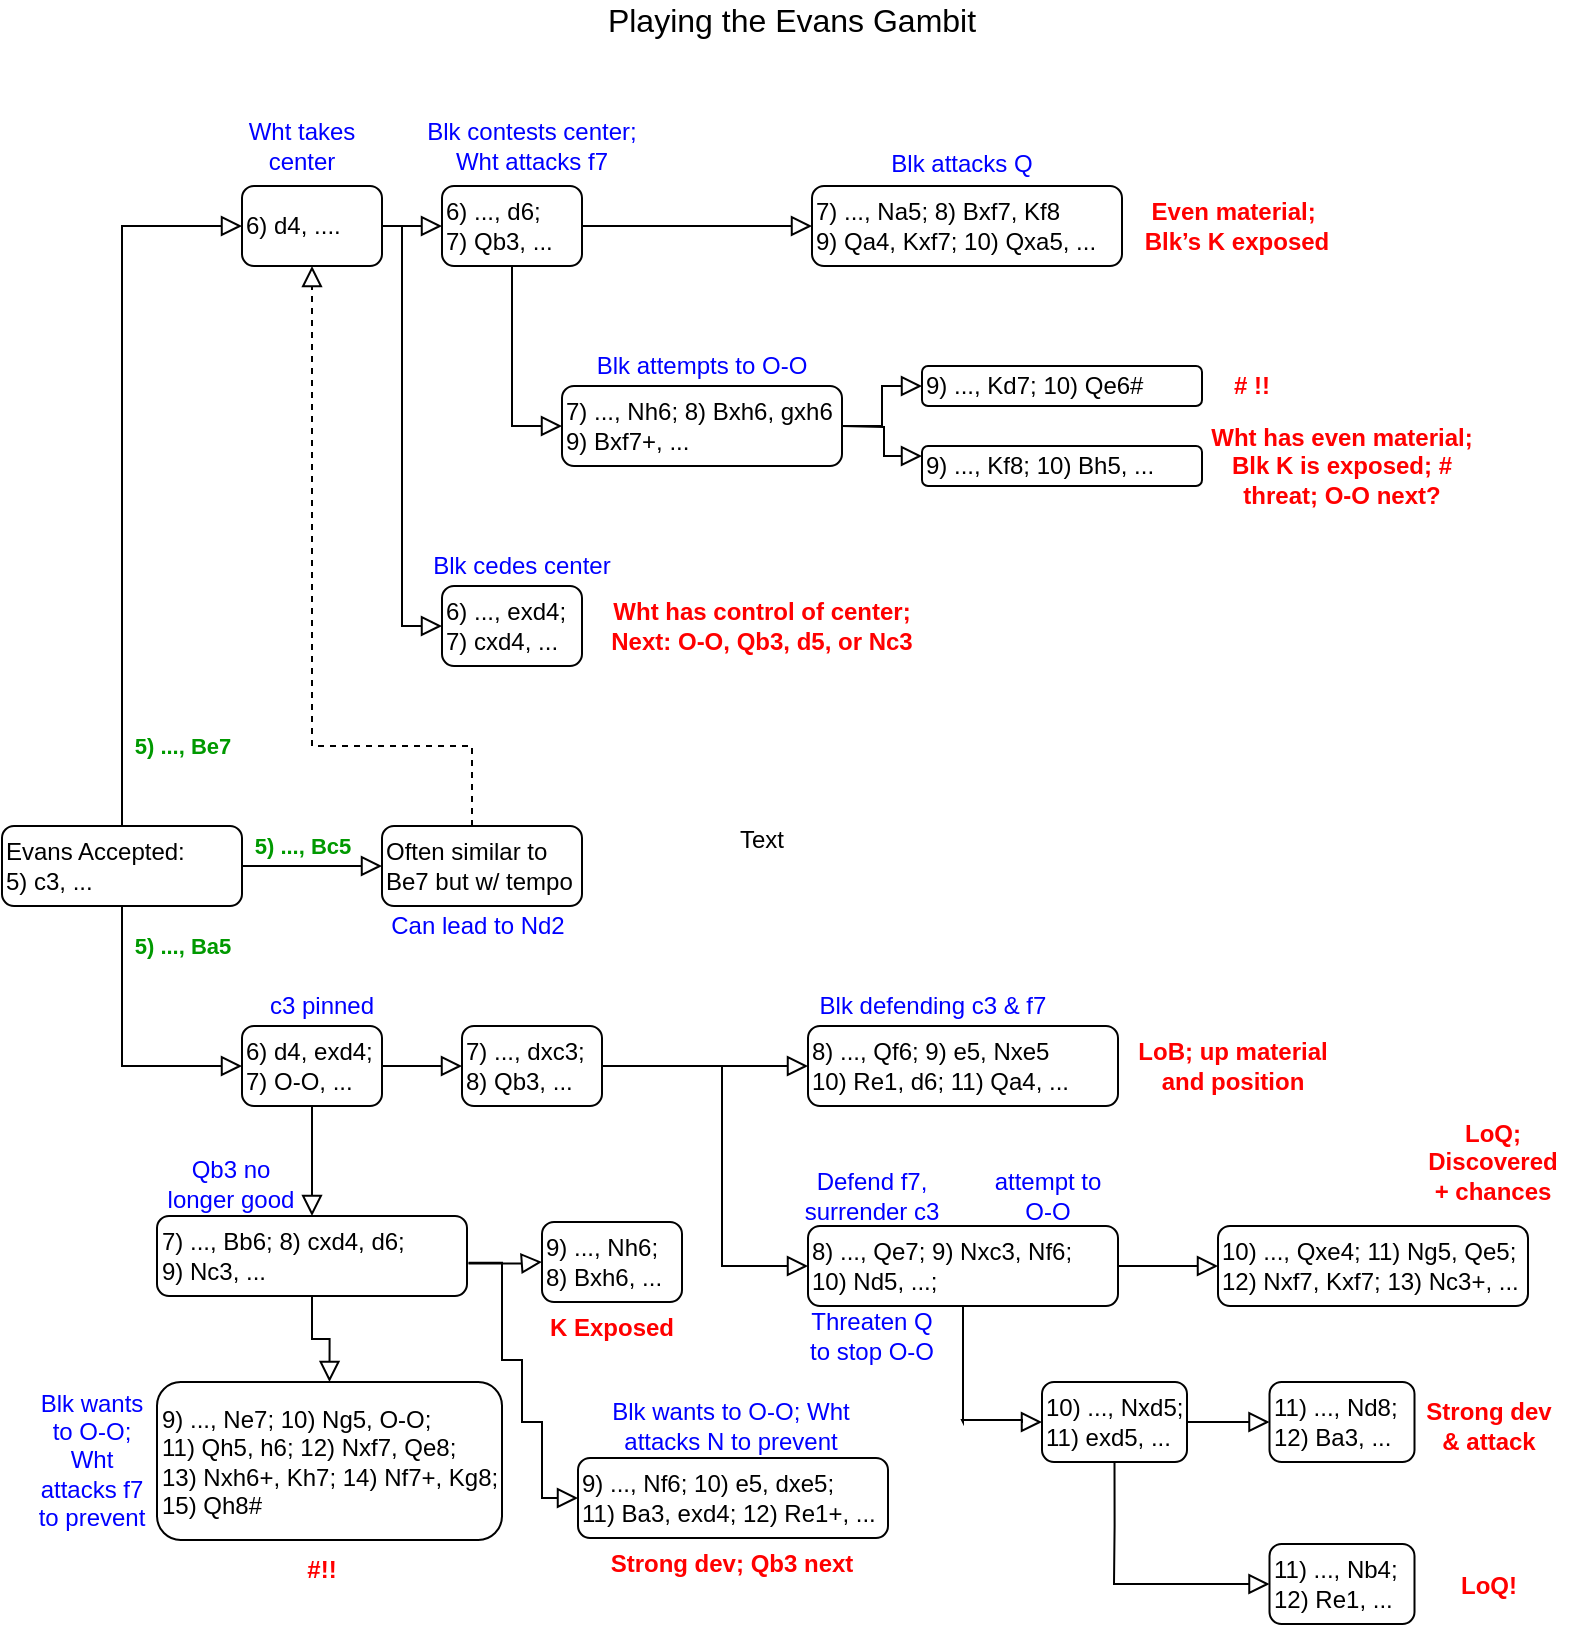 <mxfile version="13.4.9" type="github">
  <diagram id="C5RBs43oDa-KdzZeNtuy" name="Page-1">
    <mxGraphModel dx="1241" dy="806" grid="1" gridSize="10" guides="1" tooltips="1" connect="1" arrows="1" fold="1" page="1" pageScale="1" pageWidth="827" pageHeight="1169" math="0" shadow="0">
      <root>
        <mxCell id="WIyWlLk6GJQsqaUBKTNV-0" />
        <mxCell id="WIyWlLk6GJQsqaUBKTNV-1" parent="WIyWlLk6GJQsqaUBKTNV-0" />
        <mxCell id="WIyWlLk6GJQsqaUBKTNV-2" value="5) ..., Be7" style="rounded=0;html=1;jettySize=auto;orthogonalLoop=1;fontSize=11;endArrow=block;endFill=0;endSize=8;strokeWidth=1;shadow=0;labelBackgroundColor=none;edgeStyle=orthogonalEdgeStyle;entryX=0;entryY=0.5;entryDx=0;entryDy=0;fontStyle=1;fontColor=#009900;" parent="WIyWlLk6GJQsqaUBKTNV-1" source="WIyWlLk6GJQsqaUBKTNV-3" target="hNoJVzoelpF0o08Z8zgl-0" edge="1">
          <mxGeometry x="0.833" y="-260" relative="1" as="geometry">
            <mxPoint x="170" y="173" as="targetPoint" />
            <mxPoint as="offset" />
          </mxGeometry>
        </mxCell>
        <mxCell id="WIyWlLk6GJQsqaUBKTNV-3" value="Evans Accepted:&lt;br&gt;5) c3, ..." style="rounded=1;whiteSpace=wrap;html=1;fontSize=12;glass=0;strokeWidth=1;shadow=0;align=left;" parent="WIyWlLk6GJQsqaUBKTNV-1" vertex="1">
          <mxGeometry x="20" y="443" width="120" height="40" as="geometry" />
        </mxCell>
        <mxCell id="hNoJVzoelpF0o08Z8zgl-0" value="6) d4, ....&amp;nbsp;" style="rounded=1;whiteSpace=wrap;html=1;fontSize=12;glass=0;strokeWidth=1;shadow=0;align=left;" parent="WIyWlLk6GJQsqaUBKTNV-1" vertex="1">
          <mxGeometry x="140" y="123" width="70" height="40" as="geometry" />
        </mxCell>
        <mxCell id="hNoJVzoelpF0o08Z8zgl-1" value="" style="rounded=0;html=1;jettySize=auto;orthogonalLoop=1;fontSize=11;endArrow=block;endFill=0;endSize=8;strokeWidth=1;shadow=0;labelBackgroundColor=none;edgeStyle=orthogonalEdgeStyle;exitX=1;exitY=0.5;exitDx=0;exitDy=0;entryX=0;entryY=0.5;entryDx=0;entryDy=0;" parent="WIyWlLk6GJQsqaUBKTNV-1" source="hNoJVzoelpF0o08Z8zgl-0" target="hNoJVzoelpF0o08Z8zgl-2" edge="1">
          <mxGeometry relative="1" as="geometry">
            <mxPoint x="315" y="243" as="sourcePoint" />
            <mxPoint x="245" y="143" as="targetPoint" />
          </mxGeometry>
        </mxCell>
        <mxCell id="hNoJVzoelpF0o08Z8zgl-2" value="6) ..., d6; &lt;br&gt;7) Qb3, ...&amp;nbsp;" style="rounded=1;whiteSpace=wrap;html=1;fontSize=12;glass=0;strokeWidth=1;shadow=0;align=left;" parent="WIyWlLk6GJQsqaUBKTNV-1" vertex="1">
          <mxGeometry x="240" y="123" width="70" height="40" as="geometry" />
        </mxCell>
        <mxCell id="hNoJVzoelpF0o08Z8zgl-3" value="7) ..., Na5; 8) Bxf7, Kf8&lt;br&gt;9) Qa4, Kxf7; 10) Qxa5, ..." style="rounded=1;whiteSpace=wrap;html=1;fontSize=12;glass=0;strokeWidth=1;shadow=0;align=left;" parent="WIyWlLk6GJQsqaUBKTNV-1" vertex="1">
          <mxGeometry x="425" y="123" width="155" height="40" as="geometry" />
        </mxCell>
        <mxCell id="hNoJVzoelpF0o08Z8zgl-6" value="" style="rounded=0;html=1;jettySize=auto;orthogonalLoop=1;fontSize=11;endArrow=block;endFill=0;endSize=8;strokeWidth=1;shadow=0;labelBackgroundColor=none;edgeStyle=orthogonalEdgeStyle;exitX=1;exitY=0.5;exitDx=0;exitDy=0;entryX=0;entryY=0.5;entryDx=0;entryDy=0;" parent="WIyWlLk6GJQsqaUBKTNV-1" source="hNoJVzoelpF0o08Z8zgl-2" target="hNoJVzoelpF0o08Z8zgl-3" edge="1">
          <mxGeometry relative="1" as="geometry">
            <mxPoint x="220" y="153" as="sourcePoint" />
            <mxPoint x="255" y="153" as="targetPoint" />
          </mxGeometry>
        </mxCell>
        <mxCell id="hNoJVzoelpF0o08Z8zgl-10" value="Wht takes center" style="text;html=1;strokeColor=none;fillColor=none;align=center;verticalAlign=middle;whiteSpace=wrap;rounded=0;fontColor=#0000FF;" parent="WIyWlLk6GJQsqaUBKTNV-1" vertex="1">
          <mxGeometry x="140" y="93" width="60" height="20" as="geometry" />
        </mxCell>
        <mxCell id="hNoJVzoelpF0o08Z8zgl-12" value="Blk attacks Q" style="text;html=1;strokeColor=none;fillColor=none;align=center;verticalAlign=middle;whiteSpace=wrap;rounded=0;fontColor=#0000FF;" parent="WIyWlLk6GJQsqaUBKTNV-1" vertex="1">
          <mxGeometry x="420" y="102" width="160" height="20" as="geometry" />
        </mxCell>
        <mxCell id="hNoJVzoelpF0o08Z8zgl-13" value="Blk cedes center" style="text;html=1;strokeColor=none;fillColor=none;align=center;verticalAlign=middle;whiteSpace=wrap;rounded=0;fontColor=#0000FF;" parent="WIyWlLk6GJQsqaUBKTNV-1" vertex="1">
          <mxGeometry x="230" y="303" width="100" height="20" as="geometry" />
        </mxCell>
        <mxCell id="hNoJVzoelpF0o08Z8zgl-14" value="&lt;b&gt;Even material;&amp;nbsp;&lt;br&gt;Blk’s K exposed&lt;br&gt;&lt;/b&gt;" style="text;html=1;strokeColor=none;fillColor=none;align=center;verticalAlign=middle;whiteSpace=wrap;rounded=0;fontColor=#FF0000;" parent="WIyWlLk6GJQsqaUBKTNV-1" vertex="1">
          <mxGeometry x="580" y="133" width="115" height="20" as="geometry" />
        </mxCell>
        <mxCell id="hNoJVzoelpF0o08Z8zgl-15" value="7) ..., Nh6; 8) Bxh6, gxh6&lt;br&gt;9) Bxf7+, ...&amp;nbsp;" style="rounded=1;whiteSpace=wrap;html=1;fontSize=12;glass=0;strokeWidth=1;shadow=0;align=left;" parent="WIyWlLk6GJQsqaUBKTNV-1" vertex="1">
          <mxGeometry x="300" y="223" width="140" height="40" as="geometry" />
        </mxCell>
        <mxCell id="hNoJVzoelpF0o08Z8zgl-16" value="" style="rounded=0;html=1;jettySize=auto;orthogonalLoop=1;fontSize=11;endArrow=block;endFill=0;endSize=8;strokeWidth=1;shadow=0;labelBackgroundColor=none;edgeStyle=orthogonalEdgeStyle;exitX=0.5;exitY=1;exitDx=0;exitDy=0;entryX=0;entryY=0.5;entryDx=0;entryDy=0;" parent="WIyWlLk6GJQsqaUBKTNV-1" source="hNoJVzoelpF0o08Z8zgl-2" target="hNoJVzoelpF0o08Z8zgl-15" edge="1">
          <mxGeometry relative="1" as="geometry">
            <mxPoint x="279" y="183" as="sourcePoint" />
            <mxPoint x="394" y="183" as="targetPoint" />
          </mxGeometry>
        </mxCell>
        <mxCell id="hNoJVzoelpF0o08Z8zgl-17" value="9) ..., Kd7; 10) Qe6#" style="rounded=1;whiteSpace=wrap;html=1;fontSize=12;glass=0;strokeWidth=1;shadow=0;align=left;" parent="WIyWlLk6GJQsqaUBKTNV-1" vertex="1">
          <mxGeometry x="480" y="213" width="140" height="20" as="geometry" />
        </mxCell>
        <mxCell id="hNoJVzoelpF0o08Z8zgl-18" value="9) ..., Kf8; 10) Bh5, ..." style="rounded=1;whiteSpace=wrap;html=1;fontSize=12;glass=0;strokeWidth=1;shadow=0;align=left;" parent="WIyWlLk6GJQsqaUBKTNV-1" vertex="1">
          <mxGeometry x="480" y="253" width="140" height="20" as="geometry" />
        </mxCell>
        <mxCell id="hNoJVzoelpF0o08Z8zgl-19" value="" style="rounded=0;html=1;jettySize=auto;orthogonalLoop=1;fontSize=11;endArrow=block;endFill=0;endSize=8;strokeWidth=1;shadow=0;labelBackgroundColor=none;edgeStyle=orthogonalEdgeStyle;entryX=0;entryY=0.5;entryDx=0;entryDy=0;exitX=1;exitY=0.5;exitDx=0;exitDy=0;" parent="WIyWlLk6GJQsqaUBKTNV-1" source="hNoJVzoelpF0o08Z8zgl-15" target="hNoJVzoelpF0o08Z8zgl-17" edge="1">
          <mxGeometry relative="1" as="geometry">
            <mxPoint x="480" y="263" as="sourcePoint" />
            <mxPoint x="555" y="262.5" as="targetPoint" />
          </mxGeometry>
        </mxCell>
        <mxCell id="hNoJVzoelpF0o08Z8zgl-20" value="" style="rounded=0;html=1;jettySize=auto;orthogonalLoop=1;fontSize=11;endArrow=block;endFill=0;endSize=8;strokeWidth=1;shadow=0;labelBackgroundColor=none;edgeStyle=orthogonalEdgeStyle;entryX=0;entryY=0.25;entryDx=0;entryDy=0;" parent="WIyWlLk6GJQsqaUBKTNV-1" target="hNoJVzoelpF0o08Z8zgl-18" edge="1">
          <mxGeometry relative="1" as="geometry">
            <mxPoint x="440" y="243" as="sourcePoint" />
            <mxPoint x="490" y="253" as="targetPoint" />
          </mxGeometry>
        </mxCell>
        <mxCell id="hNoJVzoelpF0o08Z8zgl-21" value="Blk attempts to O-O" style="text;html=1;strokeColor=none;fillColor=none;align=center;verticalAlign=middle;whiteSpace=wrap;rounded=0;fontColor=#0000FF;" parent="WIyWlLk6GJQsqaUBKTNV-1" vertex="1">
          <mxGeometry x="300" y="203" width="140" height="20" as="geometry" />
        </mxCell>
        <mxCell id="hNoJVzoelpF0o08Z8zgl-22" value="&lt;b&gt;# !!&lt;br&gt;&lt;/b&gt;" style="text;html=1;strokeColor=none;fillColor=none;align=center;verticalAlign=middle;whiteSpace=wrap;rounded=0;fontColor=#FF0000;" parent="WIyWlLk6GJQsqaUBKTNV-1" vertex="1">
          <mxGeometry x="620" y="213" width="50" height="20" as="geometry" />
        </mxCell>
        <mxCell id="hNoJVzoelpF0o08Z8zgl-23" value="&lt;b&gt;Wht has even material; Blk K is exposed; # threat; O-O next?&lt;br&gt;&lt;/b&gt;" style="text;html=1;strokeColor=none;fillColor=none;align=center;verticalAlign=middle;whiteSpace=wrap;rounded=0;fontColor=#FF0000;" parent="WIyWlLk6GJQsqaUBKTNV-1" vertex="1">
          <mxGeometry x="620" y="253" width="140" height="20" as="geometry" />
        </mxCell>
        <mxCell id="hNoJVzoelpF0o08Z8zgl-24" value="6) ..., exd4; &lt;br&gt;7) cxd4, ...&amp;nbsp;" style="rounded=1;whiteSpace=wrap;html=1;fontSize=12;glass=0;strokeWidth=1;shadow=0;align=left;" parent="WIyWlLk6GJQsqaUBKTNV-1" vertex="1">
          <mxGeometry x="240" y="323" width="70" height="40" as="geometry" />
        </mxCell>
        <mxCell id="hNoJVzoelpF0o08Z8zgl-27" value="" style="rounded=0;html=1;jettySize=auto;orthogonalLoop=1;fontSize=11;endArrow=block;endFill=0;endSize=8;strokeWidth=1;shadow=0;labelBackgroundColor=none;edgeStyle=orthogonalEdgeStyle;entryX=0;entryY=0.5;entryDx=0;entryDy=0;" parent="WIyWlLk6GJQsqaUBKTNV-1" target="hNoJVzoelpF0o08Z8zgl-24" edge="1">
          <mxGeometry relative="1" as="geometry">
            <mxPoint x="210" y="143" as="sourcePoint" />
            <mxPoint x="310" y="253" as="targetPoint" />
            <Array as="points">
              <mxPoint x="220" y="143" />
              <mxPoint x="220" y="343" />
            </Array>
          </mxGeometry>
        </mxCell>
        <mxCell id="hNoJVzoelpF0o08Z8zgl-28" value="Blk contests center; Wht attacks f7" style="text;html=1;strokeColor=none;fillColor=none;align=center;verticalAlign=middle;whiteSpace=wrap;rounded=0;fontColor=#0000FF;" parent="WIyWlLk6GJQsqaUBKTNV-1" vertex="1">
          <mxGeometry x="230" y="93" width="110" height="20" as="geometry" />
        </mxCell>
        <mxCell id="hNoJVzoelpF0o08Z8zgl-31" value="&lt;b&gt;Wht has control of center; Next: O-O, Qb3, d5, or Nc3&lt;br&gt;&lt;/b&gt;" style="text;html=1;strokeColor=none;fillColor=none;align=center;verticalAlign=middle;whiteSpace=wrap;rounded=0;fontColor=#FF0000;" parent="WIyWlLk6GJQsqaUBKTNV-1" vertex="1">
          <mxGeometry x="320" y="333" width="160" height="20" as="geometry" />
        </mxCell>
        <mxCell id="QEFQ3iD0QcqnyX58_tor-0" value="Often similar to Be7 but w/ tempo" style="rounded=1;whiteSpace=wrap;html=1;fontSize=12;glass=0;strokeWidth=1;shadow=0;align=left;" parent="WIyWlLk6GJQsqaUBKTNV-1" vertex="1">
          <mxGeometry x="210" y="443" width="100" height="40" as="geometry" />
        </mxCell>
        <mxCell id="QEFQ3iD0QcqnyX58_tor-1" value="5) ..., Bc5" style="rounded=0;html=1;jettySize=auto;orthogonalLoop=1;fontSize=11;endArrow=block;endFill=0;endSize=8;strokeWidth=1;shadow=0;labelBackgroundColor=none;edgeStyle=orthogonalEdgeStyle;entryX=0;entryY=0.5;entryDx=0;entryDy=0;fontStyle=1;fontColor=#009900;exitX=1;exitY=0.5;exitDx=0;exitDy=0;" parent="WIyWlLk6GJQsqaUBKTNV-1" source="WIyWlLk6GJQsqaUBKTNV-3" target="QEFQ3iD0QcqnyX58_tor-0" edge="1">
          <mxGeometry x="-0.143" y="10" relative="1" as="geometry">
            <mxPoint x="150" y="153.0" as="targetPoint" />
            <mxPoint as="offset" />
            <mxPoint x="90.034" y="453" as="sourcePoint" />
          </mxGeometry>
        </mxCell>
        <mxCell id="QEFQ3iD0QcqnyX58_tor-2" value="" style="rounded=0;html=1;jettySize=auto;orthogonalLoop=1;fontSize=11;endArrow=block;endFill=0;endSize=8;strokeWidth=1;shadow=0;labelBackgroundColor=none;edgeStyle=orthogonalEdgeStyle;entryX=0.5;entryY=1;entryDx=0;entryDy=0;dashed=1;" parent="WIyWlLk6GJQsqaUBKTNV-1" source="QEFQ3iD0QcqnyX58_tor-0" target="hNoJVzoelpF0o08Z8zgl-0" edge="1">
          <mxGeometry relative="1" as="geometry">
            <mxPoint x="450" y="403.0" as="sourcePoint" />
            <mxPoint x="480" y="603" as="targetPoint" />
            <Array as="points">
              <mxPoint x="255" y="403" />
              <mxPoint x="175" y="403" />
            </Array>
          </mxGeometry>
        </mxCell>
        <mxCell id="QEFQ3iD0QcqnyX58_tor-3" value="Can lead to Nd2" style="text;html=1;strokeColor=none;fillColor=none;align=center;verticalAlign=middle;whiteSpace=wrap;rounded=0;fontColor=#0000FF;" parent="WIyWlLk6GJQsqaUBKTNV-1" vertex="1">
          <mxGeometry x="208" y="483" width="100" height="20" as="geometry" />
        </mxCell>
        <mxCell id="Eih6frap9FhRKET7iyO7-0" value="&lt;div&gt;6) d4, exd4;&lt;/div&gt;&lt;div&gt;7) O-O, ...&lt;br&gt; &lt;/div&gt;" style="rounded=1;whiteSpace=wrap;html=1;fontSize=12;glass=0;strokeWidth=1;shadow=0;align=left;" parent="WIyWlLk6GJQsqaUBKTNV-1" vertex="1">
          <mxGeometry x="140" y="543" width="70" height="40" as="geometry" />
        </mxCell>
        <mxCell id="Eih6frap9FhRKET7iyO7-1" value="5) ..., Ba5" style="rounded=0;html=1;jettySize=auto;orthogonalLoop=1;fontSize=11;endArrow=block;endFill=0;endSize=8;strokeWidth=1;shadow=0;labelBackgroundColor=none;edgeStyle=orthogonalEdgeStyle;entryX=0;entryY=0.5;entryDx=0;entryDy=0;fontStyle=1;fontColor=#009900;exitX=0.5;exitY=1;exitDx=0;exitDy=0;" parent="WIyWlLk6GJQsqaUBKTNV-1" source="WIyWlLk6GJQsqaUBKTNV-3" target="Eih6frap9FhRKET7iyO7-0" edge="1">
          <mxGeometry x="0.571" y="60" relative="1" as="geometry">
            <mxPoint x="150" y="153" as="targetPoint" />
            <mxPoint as="offset" />
            <mxPoint x="90" y="453" as="sourcePoint" />
          </mxGeometry>
        </mxCell>
        <mxCell id="Eih6frap9FhRKET7iyO7-2" value="c3 pinned" style="text;html=1;strokeColor=none;fillColor=none;align=center;verticalAlign=middle;whiteSpace=wrap;rounded=0;fontColor=#0000FF;" parent="WIyWlLk6GJQsqaUBKTNV-1" vertex="1">
          <mxGeometry x="150" y="523" width="60" height="20" as="geometry" />
        </mxCell>
        <mxCell id="Eih6frap9FhRKET7iyO7-3" value="&lt;div&gt;7) ..., dxc3;&lt;/div&gt;&lt;div&gt;8) Qb3, ...&lt;br&gt; &lt;/div&gt;" style="rounded=1;whiteSpace=wrap;html=1;fontSize=12;glass=0;strokeWidth=1;shadow=0;align=left;" parent="WIyWlLk6GJQsqaUBKTNV-1" vertex="1">
          <mxGeometry x="250" y="543" width="70" height="40" as="geometry" />
        </mxCell>
        <mxCell id="Eih6frap9FhRKET7iyO7-4" value="" style="rounded=0;html=1;jettySize=auto;orthogonalLoop=1;fontSize=11;endArrow=block;endFill=0;endSize=8;strokeWidth=1;shadow=0;labelBackgroundColor=none;edgeStyle=orthogonalEdgeStyle;exitX=1;exitY=0.5;exitDx=0;exitDy=0;entryX=0;entryY=0.5;entryDx=0;entryDy=0;" parent="WIyWlLk6GJQsqaUBKTNV-1" source="Eih6frap9FhRKET7iyO7-0" target="Eih6frap9FhRKET7iyO7-3" edge="1">
          <mxGeometry relative="1" as="geometry">
            <mxPoint x="230" y="562.5" as="sourcePoint" />
            <mxPoint x="240" y="563" as="targetPoint" />
          </mxGeometry>
        </mxCell>
        <mxCell id="m18mQH40ReAI_8_cLznX-0" value="8) ..., Qf6; 9) e5, Nxe5&lt;br&gt;10) Re1, d6; 11) Qa4, ..." style="rounded=1;whiteSpace=wrap;html=1;fontSize=12;glass=0;strokeWidth=1;shadow=0;align=left;" parent="WIyWlLk6GJQsqaUBKTNV-1" vertex="1">
          <mxGeometry x="423" y="543" width="155" height="40" as="geometry" />
        </mxCell>
        <mxCell id="m18mQH40ReAI_8_cLznX-2" value="" style="rounded=0;html=1;jettySize=auto;orthogonalLoop=1;fontSize=11;endArrow=block;endFill=0;endSize=8;strokeWidth=1;shadow=0;labelBackgroundColor=none;edgeStyle=orthogonalEdgeStyle;entryX=0;entryY=0.5;entryDx=0;entryDy=0;exitX=1;exitY=0.5;exitDx=0;exitDy=0;" parent="WIyWlLk6GJQsqaUBKTNV-1" source="Eih6frap9FhRKET7iyO7-3" target="m18mQH40ReAI_8_cLznX-0" edge="1">
          <mxGeometry relative="1" as="geometry">
            <mxPoint x="320" y="703" as="sourcePoint" />
            <mxPoint x="394" y="453.0" as="targetPoint" />
            <Array as="points">
              <mxPoint x="410" y="563" />
              <mxPoint x="410" y="563" />
            </Array>
          </mxGeometry>
        </mxCell>
        <mxCell id="m18mQH40ReAI_8_cLznX-3" value="Blk defending c3 &amp;amp; f7" style="text;html=1;strokeColor=none;fillColor=none;align=center;verticalAlign=middle;whiteSpace=wrap;rounded=0;fontColor=#0000FF;" parent="WIyWlLk6GJQsqaUBKTNV-1" vertex="1">
          <mxGeometry x="423" y="523" width="125" height="20" as="geometry" />
        </mxCell>
        <mxCell id="m18mQH40ReAI_8_cLznX-4" value="&lt;b&gt;LoB; up material &lt;br&gt;and position&lt;br&gt;&lt;/b&gt;" style="text;html=1;strokeColor=none;fillColor=none;align=center;verticalAlign=middle;whiteSpace=wrap;rounded=0;fontColor=#FF0000;" parent="WIyWlLk6GJQsqaUBKTNV-1" vertex="1">
          <mxGeometry x="578" y="553" width="115" height="20" as="geometry" />
        </mxCell>
        <mxCell id="m18mQH40ReAI_8_cLznX-5" value="8) ..., Qe7; 9) Nxc3, Nf6;&lt;br&gt;10) Nd5, ...;" style="rounded=1;whiteSpace=wrap;html=1;fontSize=12;glass=0;strokeWidth=1;shadow=0;align=left;" parent="WIyWlLk6GJQsqaUBKTNV-1" vertex="1">
          <mxGeometry x="423" y="643" width="155" height="40" as="geometry" />
        </mxCell>
        <mxCell id="m18mQH40ReAI_8_cLznX-6" value="" style="rounded=0;html=1;jettySize=auto;orthogonalLoop=1;fontSize=11;endArrow=block;endFill=0;endSize=8;strokeWidth=1;shadow=0;labelBackgroundColor=none;edgeStyle=orthogonalEdgeStyle;exitX=1;exitY=0.5;exitDx=0;exitDy=0;entryX=0;entryY=0.5;entryDx=0;entryDy=0;" parent="WIyWlLk6GJQsqaUBKTNV-1" source="Eih6frap9FhRKET7iyO7-3" target="m18mQH40ReAI_8_cLznX-5" edge="1">
          <mxGeometry relative="1" as="geometry">
            <mxPoint x="330" y="573" as="sourcePoint" />
            <mxPoint x="380" y="573" as="targetPoint" />
            <Array as="points">
              <mxPoint x="380" y="563" />
              <mxPoint x="380" y="663" />
            </Array>
          </mxGeometry>
        </mxCell>
        <mxCell id="m18mQH40ReAI_8_cLznX-7" value="Defend f7, surrender c3" style="text;html=1;strokeColor=none;fillColor=none;align=center;verticalAlign=middle;whiteSpace=wrap;rounded=0;fontColor=#0000FF;" parent="WIyWlLk6GJQsqaUBKTNV-1" vertex="1">
          <mxGeometry x="420" y="618" width="70" height="20" as="geometry" />
        </mxCell>
        <mxCell id="m18mQH40ReAI_8_cLznX-8" value="attempt to O-O" style="text;html=1;strokeColor=none;fillColor=none;align=center;verticalAlign=middle;whiteSpace=wrap;rounded=0;fontColor=#0000FF;" parent="WIyWlLk6GJQsqaUBKTNV-1" vertex="1">
          <mxGeometry x="508" y="618" width="70" height="20" as="geometry" />
        </mxCell>
        <mxCell id="m18mQH40ReAI_8_cLznX-9" value="Threaten Q to stop O-O" style="text;html=1;strokeColor=none;fillColor=none;align=center;verticalAlign=middle;whiteSpace=wrap;rounded=0;fontColor=#0000FF;" parent="WIyWlLk6GJQsqaUBKTNV-1" vertex="1">
          <mxGeometry x="420" y="687.5" width="70" height="20" as="geometry" />
        </mxCell>
        <mxCell id="sFezGPaMrRCGExUNzQaA-0" value="10) ..., Qxe4; 11) Ng5, Qe5;&lt;br&gt;12) Nxf7, Kxf7; 13) Nc3+, ..." style="rounded=1;whiteSpace=wrap;html=1;fontSize=12;glass=0;strokeWidth=1;shadow=0;align=left;" parent="WIyWlLk6GJQsqaUBKTNV-1" vertex="1">
          <mxGeometry x="628" y="643" width="155" height="40" as="geometry" />
        </mxCell>
        <mxCell id="sFezGPaMrRCGExUNzQaA-1" value="" style="rounded=0;html=1;jettySize=auto;orthogonalLoop=1;fontSize=11;endArrow=block;endFill=0;endSize=8;strokeWidth=1;shadow=0;labelBackgroundColor=none;edgeStyle=orthogonalEdgeStyle;exitX=1;exitY=0.5;exitDx=0;exitDy=0;" parent="WIyWlLk6GJQsqaUBKTNV-1" source="m18mQH40ReAI_8_cLznX-5" edge="1">
          <mxGeometry relative="1" as="geometry">
            <mxPoint x="588" y="662.8" as="sourcePoint" />
            <mxPoint x="628" y="663" as="targetPoint" />
            <Array as="points">
              <mxPoint x="598" y="663" />
            </Array>
          </mxGeometry>
        </mxCell>
        <mxCell id="sFezGPaMrRCGExUNzQaA-2" value="&lt;b&gt;LoQ; Discovered + chances&lt;br&gt;&lt;/b&gt;" style="text;html=1;strokeColor=none;fillColor=none;align=center;verticalAlign=middle;whiteSpace=wrap;rounded=0;fontColor=#FF0000;" parent="WIyWlLk6GJQsqaUBKTNV-1" vertex="1">
          <mxGeometry x="728" y="581" width="75" height="60" as="geometry" />
        </mxCell>
        <mxCell id="wxoNb9sK0c7LINevkv2H-0" value="&lt;div&gt;10) ..., Nxd5;&lt;/div&gt;&lt;div&gt;11) exd5, ...&lt;br&gt; &lt;/div&gt;" style="rounded=1;whiteSpace=wrap;html=1;fontSize=12;glass=0;strokeWidth=1;shadow=0;align=left;" parent="WIyWlLk6GJQsqaUBKTNV-1" vertex="1">
          <mxGeometry x="540" y="721" width="72.5" height="40" as="geometry" />
        </mxCell>
        <mxCell id="wxoNb9sK0c7LINevkv2H-2" value="&lt;div&gt;11) ..., Nd8;&lt;/div&gt;&lt;div&gt;12) Ba3, ...&lt;br&gt; &lt;/div&gt;" style="rounded=1;whiteSpace=wrap;html=1;fontSize=12;glass=0;strokeWidth=1;shadow=0;align=left;" parent="WIyWlLk6GJQsqaUBKTNV-1" vertex="1">
          <mxGeometry x="653.75" y="721" width="72.5" height="40" as="geometry" />
        </mxCell>
        <mxCell id="wxoNb9sK0c7LINevkv2H-3" value="&lt;div&gt;11) ..., Nb4;&lt;/div&gt;&lt;div&gt;12) Re1, ...&lt;br&gt; &lt;/div&gt;" style="rounded=1;whiteSpace=wrap;html=1;fontSize=12;glass=0;strokeWidth=1;shadow=0;align=left;" parent="WIyWlLk6GJQsqaUBKTNV-1" vertex="1">
          <mxGeometry x="653.75" y="802" width="72.5" height="40" as="geometry" />
        </mxCell>
        <mxCell id="wxoNb9sK0c7LINevkv2H-4" value="" style="rounded=0;html=1;jettySize=auto;orthogonalLoop=1;fontSize=11;endArrow=block;endFill=0;endSize=8;strokeWidth=1;shadow=0;labelBackgroundColor=none;edgeStyle=orthogonalEdgeStyle;exitX=1;exitY=0.5;exitDx=0;exitDy=0;entryX=0;entryY=0.5;entryDx=0;entryDy=0;" parent="WIyWlLk6GJQsqaUBKTNV-1" source="wxoNb9sK0c7LINevkv2H-0" target="wxoNb9sK0c7LINevkv2H-2" edge="1">
          <mxGeometry relative="1" as="geometry">
            <mxPoint x="628" y="742.71" as="sourcePoint" />
            <mxPoint x="648" y="743" as="targetPoint" />
            <Array as="points" />
          </mxGeometry>
        </mxCell>
        <mxCell id="wxoNb9sK0c7LINevkv2H-5" value="&lt;b&gt;Strong dev &amp;amp; attack&lt;br&gt;&lt;/b&gt;" style="text;html=1;strokeColor=none;fillColor=none;align=center;verticalAlign=middle;whiteSpace=wrap;rounded=0;fontColor=#FF0000;" parent="WIyWlLk6GJQsqaUBKTNV-1" vertex="1">
          <mxGeometry x="726.25" y="713" width="75" height="60" as="geometry" />
        </mxCell>
        <mxCell id="wxoNb9sK0c7LINevkv2H-8" value="" style="rounded=0;html=1;jettySize=auto;orthogonalLoop=1;fontSize=11;endArrow=block;endFill=0;endSize=8;strokeWidth=1;shadow=0;labelBackgroundColor=none;edgeStyle=orthogonalEdgeStyle;exitX=0.5;exitY=1;exitDx=0;exitDy=0;" parent="WIyWlLk6GJQsqaUBKTNV-1" source="wxoNb9sK0c7LINevkv2H-0" target="wxoNb9sK0c7LINevkv2H-3" edge="1">
          <mxGeometry relative="1" as="geometry">
            <mxPoint x="567" y="793" as="sourcePoint" />
            <mxPoint x="630" y="893" as="targetPoint" />
            <Array as="points">
              <mxPoint x="576" y="793" />
              <mxPoint x="576" y="823" />
            </Array>
          </mxGeometry>
        </mxCell>
        <mxCell id="wxoNb9sK0c7LINevkv2H-9" value="&lt;b&gt;LoQ!&lt;/b&gt;" style="text;html=1;strokeColor=none;fillColor=none;align=center;verticalAlign=middle;whiteSpace=wrap;rounded=0;fontColor=#FF0000;" parent="WIyWlLk6GJQsqaUBKTNV-1" vertex="1">
          <mxGeometry x="726.25" y="793" width="75" height="60" as="geometry" />
        </mxCell>
        <mxCell id="wxoNb9sK0c7LINevkv2H-10" value="Text" style="text;html=1;strokeColor=none;fillColor=none;align=center;verticalAlign=middle;whiteSpace=wrap;rounded=0;" parent="WIyWlLk6GJQsqaUBKTNV-1" vertex="1">
          <mxGeometry x="380" y="440" width="40" height="20" as="geometry" />
        </mxCell>
        <mxCell id="wxoNb9sK0c7LINevkv2H-11" value="Playing the Evans Gambit" style="text;html=1;strokeColor=none;fillColor=none;align=center;verticalAlign=middle;whiteSpace=wrap;rounded=0;fontSize=16;" parent="WIyWlLk6GJQsqaUBKTNV-1" vertex="1">
          <mxGeometry x="320" y="30" width="190" height="20" as="geometry" />
        </mxCell>
        <mxCell id="_6xrT0YKCA-1ICAT-pBu-0" value="7) ..., Bb6; 8) cxd4, d6;&lt;br&gt;9) Nc3, ..." style="rounded=1;whiteSpace=wrap;html=1;fontSize=12;glass=0;strokeWidth=1;shadow=0;align=left;" parent="WIyWlLk6GJQsqaUBKTNV-1" vertex="1">
          <mxGeometry x="97.5" y="638" width="155" height="40" as="geometry" />
        </mxCell>
        <mxCell id="_6xrT0YKCA-1ICAT-pBu-4" value="" style="rounded=0;html=1;jettySize=auto;orthogonalLoop=1;fontSize=11;endArrow=block;endFill=0;endSize=8;strokeWidth=1;shadow=0;labelBackgroundColor=none;edgeStyle=orthogonalEdgeStyle;exitX=0.5;exitY=1;exitDx=0;exitDy=0;entryX=0.5;entryY=0;entryDx=0;entryDy=0;" parent="WIyWlLk6GJQsqaUBKTNV-1" source="Eih6frap9FhRKET7iyO7-0" target="_6xrT0YKCA-1ICAT-pBu-0" edge="1">
          <mxGeometry relative="1" as="geometry">
            <mxPoint x="280" y="627.78" as="sourcePoint" />
            <mxPoint x="330" y="627.78" as="targetPoint" />
            <Array as="points">
              <mxPoint x="175" y="600" />
              <mxPoint x="175" y="600" />
            </Array>
          </mxGeometry>
        </mxCell>
        <mxCell id="_6xrT0YKCA-1ICAT-pBu-5" value="Qb3 no longer good" style="text;html=1;strokeColor=none;fillColor=none;align=center;verticalAlign=middle;whiteSpace=wrap;rounded=0;fontColor=#0000FF;" parent="WIyWlLk6GJQsqaUBKTNV-1" vertex="1">
          <mxGeometry x="97.5" y="612" width="72.5" height="20" as="geometry" />
        </mxCell>
        <mxCell id="_6xrT0YKCA-1ICAT-pBu-6" value="&lt;div&gt;9) ..., Nh6;&lt;/div&gt;&lt;div&gt;8) Bxh6, ...&lt;br&gt; &lt;/div&gt;" style="rounded=1;whiteSpace=wrap;html=1;fontSize=12;glass=0;strokeWidth=1;shadow=0;align=left;" parent="WIyWlLk6GJQsqaUBKTNV-1" vertex="1">
          <mxGeometry x="290" y="641" width="70" height="40" as="geometry" />
        </mxCell>
        <mxCell id="_6xrT0YKCA-1ICAT-pBu-7" value="" style="rounded=0;html=1;jettySize=auto;orthogonalLoop=1;fontSize=11;endArrow=block;endFill=0;endSize=8;strokeWidth=1;shadow=0;labelBackgroundColor=none;edgeStyle=orthogonalEdgeStyle;exitX=1.005;exitY=0.593;exitDx=0;exitDy=0;exitPerimeter=0;" parent="WIyWlLk6GJQsqaUBKTNV-1" source="_6xrT0YKCA-1ICAT-pBu-0" edge="1">
          <mxGeometry relative="1" as="geometry">
            <mxPoint x="260" y="660.78" as="sourcePoint" />
            <mxPoint x="290" y="661" as="targetPoint" />
            <Array as="points">
              <mxPoint x="280" y="662" />
            </Array>
          </mxGeometry>
        </mxCell>
        <mxCell id="_6xrT0YKCA-1ICAT-pBu-8" value="K Exposed" style="text;html=1;strokeColor=none;fillColor=none;align=center;verticalAlign=middle;whiteSpace=wrap;rounded=0;fontColor=#FF0000;fontStyle=1" parent="WIyWlLk6GJQsqaUBKTNV-1" vertex="1">
          <mxGeometry x="290" y="681" width="70" height="25.5" as="geometry" />
        </mxCell>
        <mxCell id="FeWLu5XVHNSyesHWaRNR-0" value="9) ..., Ne7; 10) Ng5, O-O;&lt;br&gt;&lt;div&gt;11) Qh5, h6; 12) Nxf7, Qe8;&lt;/div&gt;&lt;div&gt;13) Nxh6+, Kh7; 14) Nf7+, Kg8; 15) Qh8#&lt;br&gt;&lt;/div&gt;" style="rounded=1;whiteSpace=wrap;html=1;fontSize=12;glass=0;strokeWidth=1;shadow=0;align=left;" vertex="1" parent="WIyWlLk6GJQsqaUBKTNV-1">
          <mxGeometry x="97.5" y="721" width="172.5" height="79" as="geometry" />
        </mxCell>
        <mxCell id="FeWLu5XVHNSyesHWaRNR-1" value="" style="rounded=0;html=1;jettySize=auto;orthogonalLoop=1;fontSize=11;endArrow=block;endFill=0;endSize=8;strokeWidth=1;shadow=0;labelBackgroundColor=none;edgeStyle=orthogonalEdgeStyle;exitX=0.5;exitY=1;exitDx=0;exitDy=0;entryX=0.5;entryY=0;entryDx=0;entryDy=0;" edge="1" parent="WIyWlLk6GJQsqaUBKTNV-1" source="_6xrT0YKCA-1ICAT-pBu-0" target="FeWLu5XVHNSyesHWaRNR-0">
          <mxGeometry relative="1" as="geometry">
            <mxPoint x="174.8" y="690" as="sourcePoint" />
            <mxPoint x="175" y="720" as="targetPoint" />
            <Array as="points" />
          </mxGeometry>
        </mxCell>
        <mxCell id="FeWLu5XVHNSyesHWaRNR-3" value="" style="rounded=0;html=1;jettySize=auto;orthogonalLoop=1;fontSize=11;endArrow=block;endFill=0;endSize=8;strokeWidth=1;shadow=0;labelBackgroundColor=none;edgeStyle=orthogonalEdgeStyle;exitX=0.5;exitY=1;exitDx=0;exitDy=0;" edge="1" parent="WIyWlLk6GJQsqaUBKTNV-1" source="m18mQH40ReAI_8_cLznX-5" target="wxoNb9sK0c7LINevkv2H-0">
          <mxGeometry relative="1" as="geometry">
            <mxPoint x="500.25" y="721" as="sourcePoint" />
            <mxPoint x="530" y="782" as="targetPoint" />
            <Array as="points">
              <mxPoint x="501" y="741" />
              <mxPoint x="500" y="741" />
              <mxPoint x="500" y="740" />
              <mxPoint x="530" y="740" />
              <mxPoint x="530" y="741" />
            </Array>
          </mxGeometry>
        </mxCell>
        <mxCell id="FeWLu5XVHNSyesHWaRNR-4" value="#!!" style="text;html=1;strokeColor=none;fillColor=none;align=center;verticalAlign=middle;whiteSpace=wrap;rounded=0;fontColor=#FF0000;fontStyle=1" vertex="1" parent="WIyWlLk6GJQsqaUBKTNV-1">
          <mxGeometry x="145" y="802" width="70" height="25.5" as="geometry" />
        </mxCell>
        <mxCell id="FeWLu5XVHNSyesHWaRNR-5" value="9) ..., Nf6; 10) e5, dxe5;&lt;br&gt;11) Ba3, exd4; 12) Re1+, ..." style="rounded=1;whiteSpace=wrap;html=1;fontSize=12;glass=0;strokeWidth=1;shadow=0;align=left;" vertex="1" parent="WIyWlLk6GJQsqaUBKTNV-1">
          <mxGeometry x="308" y="759" width="155" height="40" as="geometry" />
        </mxCell>
        <mxCell id="FeWLu5XVHNSyesHWaRNR-6" value="" style="rounded=0;html=1;jettySize=auto;orthogonalLoop=1;fontSize=11;endArrow=block;endFill=0;endSize=8;strokeWidth=1;shadow=0;labelBackgroundColor=none;edgeStyle=orthogonalEdgeStyle;entryX=0;entryY=0.5;entryDx=0;entryDy=0;exitX=1.005;exitY=0.585;exitDx=0;exitDy=0;exitPerimeter=0;" edge="1" parent="WIyWlLk6GJQsqaUBKTNV-1" source="_6xrT0YKCA-1ICAT-pBu-0" target="FeWLu5XVHNSyesHWaRNR-5">
          <mxGeometry relative="1" as="geometry">
            <mxPoint x="270" y="678" as="sourcePoint" />
            <mxPoint x="290" y="739" as="targetPoint" />
            <Array as="points">
              <mxPoint x="270" y="661" />
              <mxPoint x="270" y="710" />
              <mxPoint x="280" y="710" />
              <mxPoint x="280" y="741" />
              <mxPoint x="290" y="741" />
              <mxPoint x="290" y="779" />
            </Array>
          </mxGeometry>
        </mxCell>
        <mxCell id="FeWLu5XVHNSyesHWaRNR-7" value="Blk wants to O-O; Wht attacks N to prevent" style="text;html=1;strokeColor=none;fillColor=none;align=center;verticalAlign=middle;whiteSpace=wrap;rounded=0;fontColor=#0000FF;" vertex="1" parent="WIyWlLk6GJQsqaUBKTNV-1">
          <mxGeometry x="308" y="733" width="152.5" height="20" as="geometry" />
        </mxCell>
        <mxCell id="FeWLu5XVHNSyesHWaRNR-8" value="Strong dev; Qb3 next" style="text;html=1;strokeColor=none;fillColor=none;align=center;verticalAlign=middle;whiteSpace=wrap;rounded=0;fontColor=#FF0000;fontStyle=1" vertex="1" parent="WIyWlLk6GJQsqaUBKTNV-1">
          <mxGeometry x="310" y="799" width="150" height="25.5" as="geometry" />
        </mxCell>
        <mxCell id="FeWLu5XVHNSyesHWaRNR-9" value="Blk wants to O-O; Wht attacks f7 to prevent" style="text;html=1;strokeColor=none;fillColor=none;align=center;verticalAlign=middle;whiteSpace=wrap;rounded=0;fontColor=#0000FF;" vertex="1" parent="WIyWlLk6GJQsqaUBKTNV-1">
          <mxGeometry x="34.5" y="721" width="60" height="77" as="geometry" />
        </mxCell>
      </root>
    </mxGraphModel>
  </diagram>
</mxfile>
